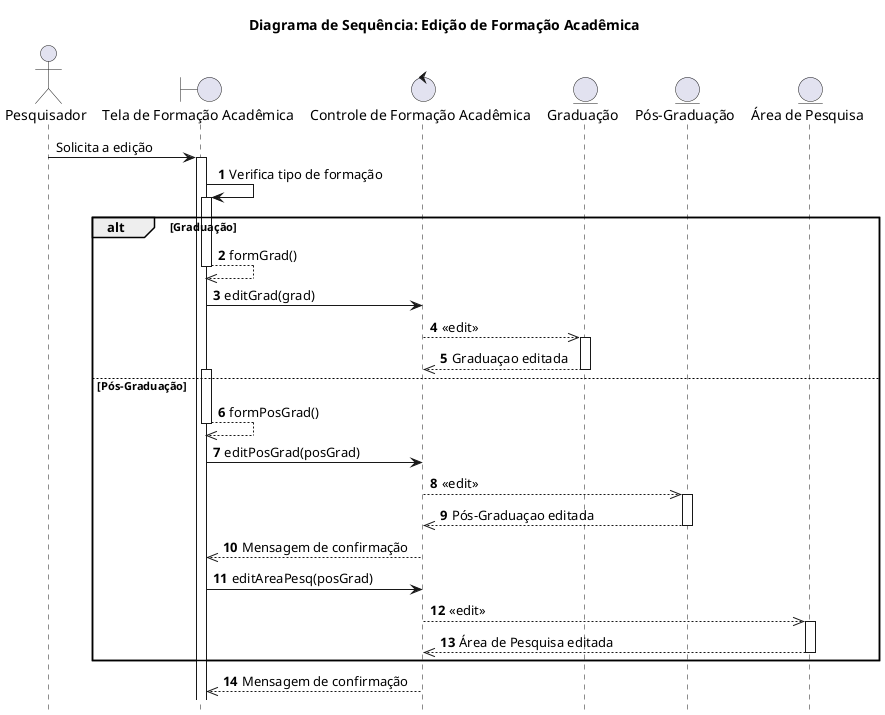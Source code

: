 @startuml diagramaSeq

    title "Diagrama de Sequência: Edição de Formação Acadêmica"
    hide footbox

    actor Pesquisador as pesq 
    boundary "Tela de Formação Acadêmica" as uiFA
    control "Controle de Formação Acadêmica" as contFA
    entity "Graduação" as GFA
    entity "Pós-Graduação" as PGFA
	entity "Área de Pesquisa" as APesq

    pesq -> uiFA ++: Solicita a edição

    autonumber
    uiFA -> uiFA ++: Verifica tipo de formação

    alt Graduação
		uiFA -->> uiFA --: formGrad()
		uiFA -> contFA: editGrad(grad)
        contFA -->> GFA ++: <<edit>>
		GFA -->> contFA --: Graduaçao editada
    else Pós-Graduação   
		activate uiFA
		uiFA -->> uiFA --: formPosGrad()      

        uiFA -> contFA : editPosGrad(posGrad)
        contFA -->> PGFA ++: <<edit>>
		PGFA -->> contFA --: Pós-Graduaçao editada
		contFA -->> uiFA : Mensagem de confirmação

		uiFA -> contFA : editAreaPesq(posGrad)
        contFA -->> APesq ++: <<edit>>
		APesq -->> contFA --: Área de Pesquisa editada
    end

    contFA -->> uiFA : Mensagem de confirmação

@enduml
